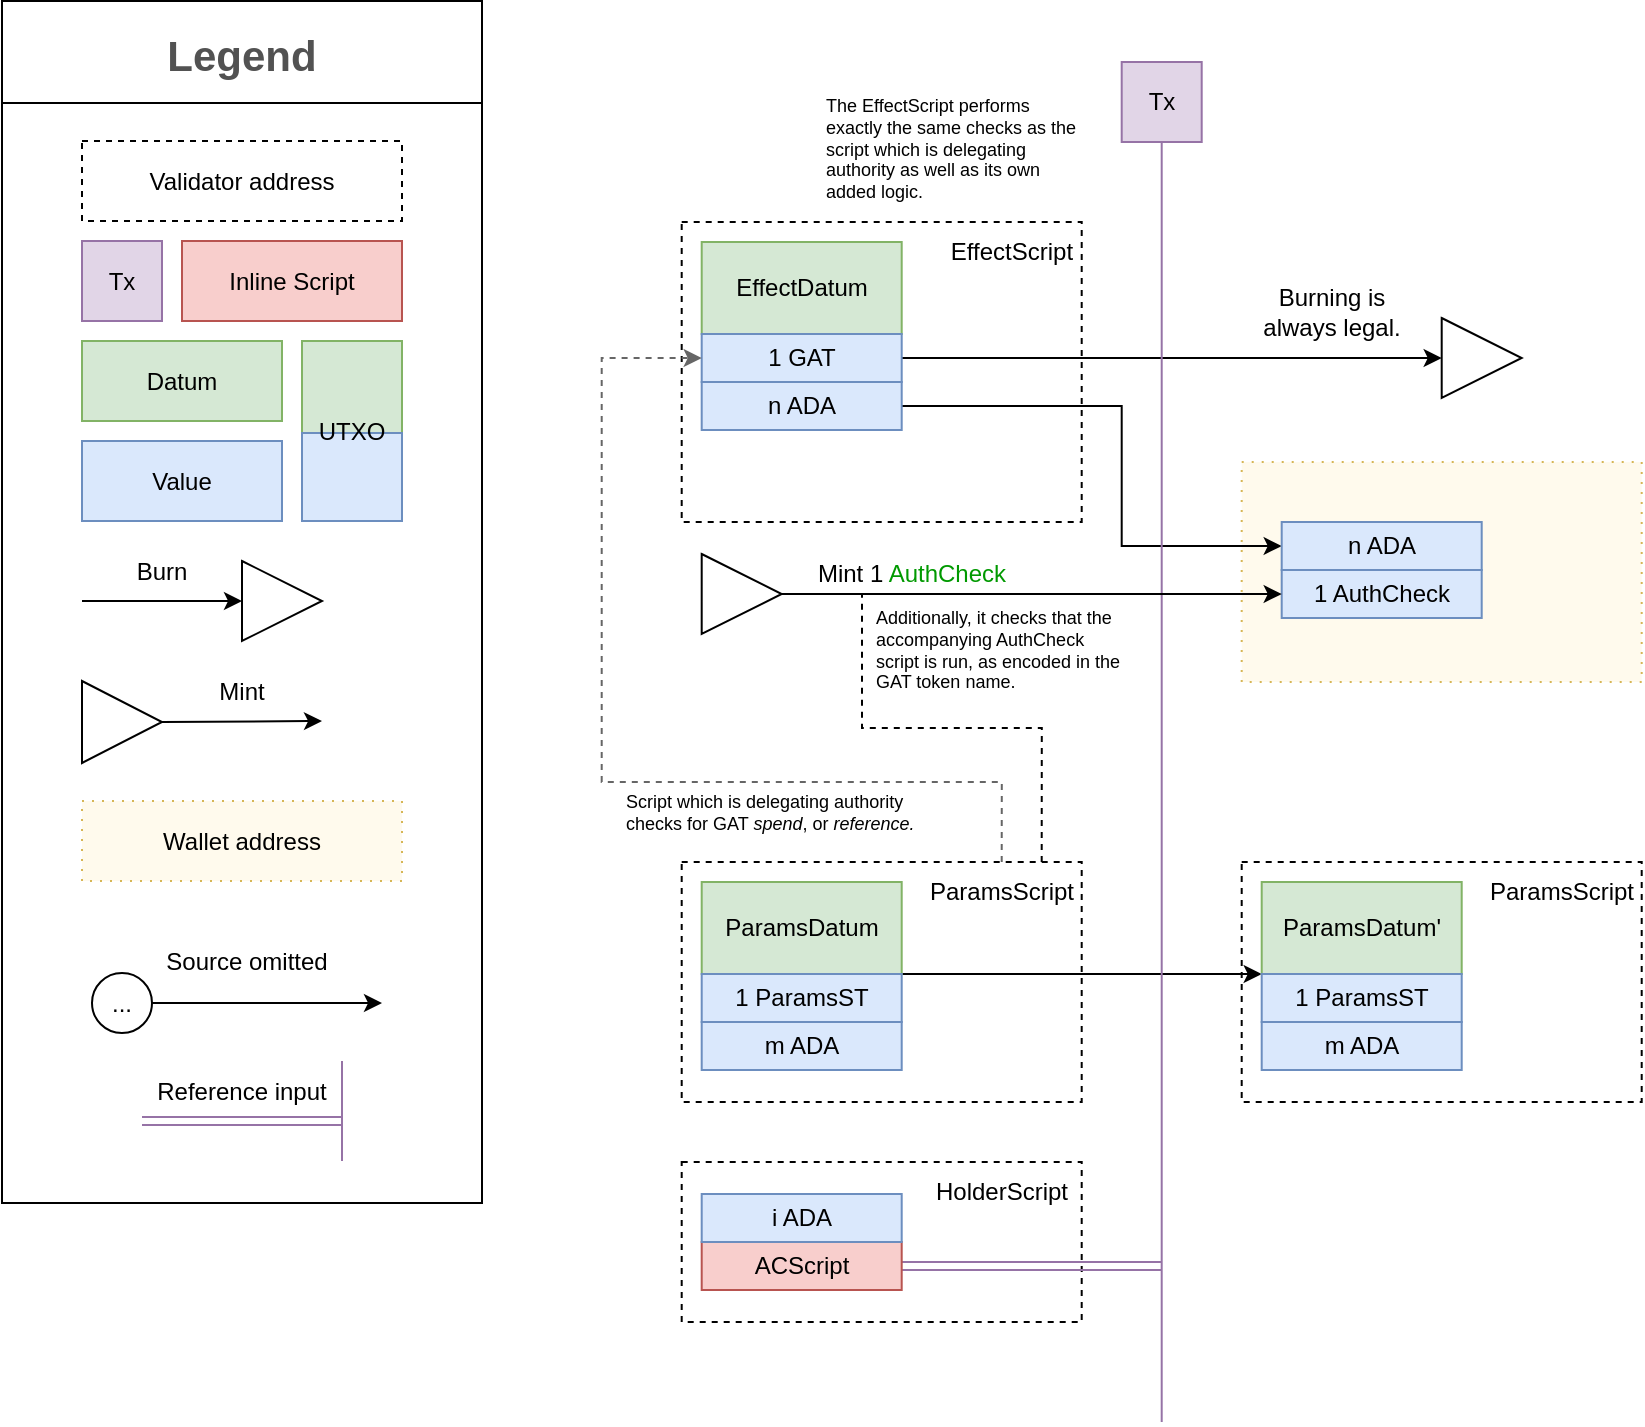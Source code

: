 <mxfile version="20.2.5" type="github">
  <diagram id="xCGJNGvYj_76dsZpOlgf" name="Page-1">
    <mxGraphModel dx="1072" dy="582" grid="1" gridSize="10" guides="1" tooltips="1" connect="1" arrows="1" fold="1" page="1" pageScale="1" pageWidth="827" pageHeight="1169" math="0" shadow="0">
      <root>
        <mxCell id="0" />
        <mxCell id="1" parent="0" />
        <mxCell id="ljMe7YeL6GGqAKYrPEuF-46" value="" style="rounded=0;whiteSpace=wrap;html=1;fontSize=12;fillColor=#FFFAED;dashed=1;horizontal=1;dashPattern=1 4;strokeColor=#d6b656;" parent="1" vertex="1">
          <mxGeometry x="659.85" y="360" width="200" height="110" as="geometry" />
        </mxCell>
        <mxCell id="ljMe7YeL6GGqAKYrPEuF-2" value="Legend" style="swimlane;fontStyle=1;childLayout=stackLayout;horizontal=1;startSize=51;horizontalStack=0;resizeParent=1;resizeParentMax=0;resizeLast=0;collapsible=1;marginBottom=0;fontFamily=Helvetica;fontSize=21;fontColor=#525252;" parent="1" vertex="1">
          <mxGeometry x="40" y="129.5" width="240" height="601" as="geometry">
            <mxRectangle x="40" y="160" width="240" height="50" as="alternateBounds" />
          </mxGeometry>
        </mxCell>
        <mxCell id="5okRJy5ie_7dYoVGWvBU-41" value="" style="group" vertex="1" connectable="0" parent="ljMe7YeL6GGqAKYrPEuF-2">
          <mxGeometry y="51" width="240" height="550" as="geometry" />
        </mxCell>
        <mxCell id="5okRJy5ie_7dYoVGWvBU-19" value="" style="rounded=0;whiteSpace=wrap;html=1;fontSize=12;" vertex="1" parent="5okRJy5ie_7dYoVGWvBU-41">
          <mxGeometry width="240" height="550" as="geometry" />
        </mxCell>
        <mxCell id="5okRJy5ie_7dYoVGWvBU-20" value="Validator address" style="rounded=0;whiteSpace=wrap;html=1;fontSize=12;fillColor=none;dashed=1;horizontal=1;strokeColor=#000000;gradientColor=none;" vertex="1" parent="5okRJy5ie_7dYoVGWvBU-41">
          <mxGeometry x="40" y="19" width="160" height="40" as="geometry" />
        </mxCell>
        <mxCell id="5okRJy5ie_7dYoVGWvBU-21" value="Tx" style="rounded=0;whiteSpace=wrap;html=1;fontSize=12;fillColor=#e1d5e7;horizontal=1;strokeColor=#9673a6;" vertex="1" parent="5okRJy5ie_7dYoVGWvBU-41">
          <mxGeometry x="40" y="69" width="40" height="40" as="geometry" />
        </mxCell>
        <mxCell id="5okRJy5ie_7dYoVGWvBU-22" value="&lt;div&gt;Datum&lt;/div&gt;" style="rounded=0;whiteSpace=wrap;html=1;fontSize=12;fillColor=#d5e8d4;horizontal=1;strokeColor=#82b366;" vertex="1" parent="5okRJy5ie_7dYoVGWvBU-41">
          <mxGeometry x="40" y="119" width="100" height="40" as="geometry" />
        </mxCell>
        <mxCell id="5okRJy5ie_7dYoVGWvBU-23" value="" style="rounded=0;whiteSpace=wrap;html=1;fontSize=12;fillColor=#d5e8d4;horizontal=1;strokeColor=#82b366;" vertex="1" parent="5okRJy5ie_7dYoVGWvBU-41">
          <mxGeometry x="150" y="119" width="50" height="46" as="geometry" />
        </mxCell>
        <mxCell id="5okRJy5ie_7dYoVGWvBU-24" value="Value" style="rounded=0;whiteSpace=wrap;html=1;fontSize=12;fillColor=#dae8fc;horizontal=1;strokeColor=#6c8ebf;" vertex="1" parent="5okRJy5ie_7dYoVGWvBU-41">
          <mxGeometry x="40" y="169" width="100" height="40" as="geometry" />
        </mxCell>
        <mxCell id="5okRJy5ie_7dYoVGWvBU-25" value="" style="rounded=0;whiteSpace=wrap;html=1;fontSize=12;fillColor=#dae8fc;horizontal=1;strokeColor=#6c8ebf;" vertex="1" parent="5okRJy5ie_7dYoVGWvBU-41">
          <mxGeometry x="150" y="165" width="50" height="44" as="geometry" />
        </mxCell>
        <mxCell id="5okRJy5ie_7dYoVGWvBU-26" value="UTXO" style="text;html=1;strokeColor=none;fillColor=none;align=center;verticalAlign=middle;whiteSpace=wrap;rounded=0;fontSize=12;" vertex="1" parent="5okRJy5ie_7dYoVGWvBU-41">
          <mxGeometry x="155" y="149" width="40" height="30" as="geometry" />
        </mxCell>
        <mxCell id="5okRJy5ie_7dYoVGWvBU-27" value="" style="triangle;whiteSpace=wrap;html=1;fontSize=12;strokeColor=default;fillColor=default;" vertex="1" parent="5okRJy5ie_7dYoVGWvBU-41">
          <mxGeometry x="120" y="229" width="40" height="40" as="geometry" />
        </mxCell>
        <mxCell id="5okRJy5ie_7dYoVGWvBU-28" value="" style="endArrow=classic;html=1;rounded=0;fontSize=12;entryX=0;entryY=0.5;entryDx=0;entryDy=0;" edge="1" target="5okRJy5ie_7dYoVGWvBU-27" parent="5okRJy5ie_7dYoVGWvBU-41">
          <mxGeometry width="50" height="50" relative="1" as="geometry">
            <mxPoint x="40" y="249" as="sourcePoint" />
            <mxPoint x="90" y="269" as="targetPoint" />
          </mxGeometry>
        </mxCell>
        <mxCell id="5okRJy5ie_7dYoVGWvBU-29" value="Burn" style="text;html=1;strokeColor=none;fillColor=none;align=center;verticalAlign=middle;whiteSpace=wrap;rounded=0;fontSize=12;" vertex="1" parent="5okRJy5ie_7dYoVGWvBU-41">
          <mxGeometry x="50" y="219" width="60" height="30" as="geometry" />
        </mxCell>
        <mxCell id="5okRJy5ie_7dYoVGWvBU-30" value="" style="triangle;whiteSpace=wrap;html=1;fontSize=12;strokeColor=default;fillColor=default;" vertex="1" parent="5okRJy5ie_7dYoVGWvBU-41">
          <mxGeometry x="40" y="289" width="40" height="41" as="geometry" />
        </mxCell>
        <mxCell id="5okRJy5ie_7dYoVGWvBU-31" value="" style="endArrow=classic;html=1;rounded=0;fontSize=12;exitX=1;exitY=0.5;exitDx=0;exitDy=0;" edge="1" source="5okRJy5ie_7dYoVGWvBU-30" parent="5okRJy5ie_7dYoVGWvBU-41">
          <mxGeometry width="50" height="50" relative="1" as="geometry">
            <mxPoint x="120" y="349" as="sourcePoint" />
            <mxPoint x="160" y="309" as="targetPoint" />
          </mxGeometry>
        </mxCell>
        <mxCell id="5okRJy5ie_7dYoVGWvBU-32" value="Mint" style="text;html=1;strokeColor=none;fillColor=none;align=center;verticalAlign=middle;whiteSpace=wrap;rounded=0;fontSize=12;" vertex="1" parent="5okRJy5ie_7dYoVGWvBU-41">
          <mxGeometry x="90" y="279" width="60" height="30" as="geometry" />
        </mxCell>
        <mxCell id="5okRJy5ie_7dYoVGWvBU-33" value="Wallet address" style="rounded=0;whiteSpace=wrap;html=1;fontSize=12;fillColor=#FFFAED;dashed=1;horizontal=1;dashPattern=1 4;strokeColor=#d6b656;" vertex="1" parent="5okRJy5ie_7dYoVGWvBU-41">
          <mxGeometry x="40" y="349" width="160" height="40" as="geometry" />
        </mxCell>
        <mxCell id="5okRJy5ie_7dYoVGWvBU-34" style="edgeStyle=orthogonalEdgeStyle;rounded=0;orthogonalLoop=1;jettySize=auto;html=1;exitX=1;exitY=0.5;exitDx=0;exitDy=0;fontSize=12;" edge="1" source="5okRJy5ie_7dYoVGWvBU-35" parent="5okRJy5ie_7dYoVGWvBU-41">
          <mxGeometry relative="1" as="geometry">
            <mxPoint x="190" y="450" as="targetPoint" />
          </mxGeometry>
        </mxCell>
        <mxCell id="5okRJy5ie_7dYoVGWvBU-35" value="..." style="ellipse;whiteSpace=wrap;html=1;aspect=fixed;fontSize=12;strokeColor=#000000;fillColor=none;gradientColor=none;" vertex="1" parent="5okRJy5ie_7dYoVGWvBU-41">
          <mxGeometry x="45" y="435" width="30" height="30" as="geometry" />
        </mxCell>
        <mxCell id="5okRJy5ie_7dYoVGWvBU-36" value="Source omitted" style="text;html=1;strokeColor=none;fillColor=none;align=center;verticalAlign=middle;whiteSpace=wrap;rounded=0;fontSize=12;" vertex="1" parent="5okRJy5ie_7dYoVGWvBU-41">
          <mxGeometry x="75" y="419" width="95" height="20" as="geometry" />
        </mxCell>
        <mxCell id="5okRJy5ie_7dYoVGWvBU-37" value="Inline Script" style="rounded=0;whiteSpace=wrap;html=1;fontSize=12;fillColor=#f8cecc;horizontal=1;strokeColor=#b85450;" vertex="1" parent="5okRJy5ie_7dYoVGWvBU-41">
          <mxGeometry x="90" y="69" width="110" height="40" as="geometry" />
        </mxCell>
        <mxCell id="5okRJy5ie_7dYoVGWvBU-38" value="" style="shape=link;html=1;rounded=0;fillColor=#e1d5e7;strokeColor=#9673a6;" edge="1" parent="5okRJy5ie_7dYoVGWvBU-41">
          <mxGeometry width="100" relative="1" as="geometry">
            <mxPoint x="70" y="509" as="sourcePoint" />
            <mxPoint x="170" y="509" as="targetPoint" />
          </mxGeometry>
        </mxCell>
        <mxCell id="5okRJy5ie_7dYoVGWvBU-39" value="Reference input" style="text;html=1;strokeColor=none;fillColor=none;align=center;verticalAlign=middle;whiteSpace=wrap;rounded=0;" vertex="1" parent="5okRJy5ie_7dYoVGWvBU-41">
          <mxGeometry x="70" y="479" width="100" height="30" as="geometry" />
        </mxCell>
        <mxCell id="5okRJy5ie_7dYoVGWvBU-40" value="" style="endArrow=none;html=1;rounded=0;fillColor=#e1d5e7;strokeColor=#9673a6;" edge="1" parent="5okRJy5ie_7dYoVGWvBU-41">
          <mxGeometry width="50" height="50" relative="1" as="geometry">
            <mxPoint x="170" y="529" as="sourcePoint" />
            <mxPoint x="170" y="479" as="targetPoint" />
          </mxGeometry>
        </mxCell>
        <mxCell id="ljMe7YeL6GGqAKYrPEuF-22" value="" style="rounded=0;whiteSpace=wrap;html=1;fontSize=12;fillColor=none;dashed=1;horizontal=1;strokeColor=#000000;gradientColor=none;" parent="1" vertex="1">
          <mxGeometry x="379.85" y="240" width="200" height="150" as="geometry" />
        </mxCell>
        <mxCell id="ljMe7YeL6GGqAKYrPEuF-23" value="EffectScript" style="text;html=1;strokeColor=none;fillColor=none;align=center;verticalAlign=middle;whiteSpace=wrap;rounded=0;" parent="1" vertex="1">
          <mxGeometry x="509.85" y="240" width="70" height="30" as="geometry" />
        </mxCell>
        <mxCell id="ljMe7YeL6GGqAKYrPEuF-24" value="EffectDatum" style="rounded=0;whiteSpace=wrap;html=1;fontSize=12;fillColor=#d5e8d4;horizontal=1;strokeColor=#82b366;" parent="1" vertex="1">
          <mxGeometry x="389.85" y="250" width="100" height="46" as="geometry" />
        </mxCell>
        <mxCell id="ljMe7YeL6GGqAKYrPEuF-62" style="edgeStyle=orthogonalEdgeStyle;rounded=0;orthogonalLoop=1;jettySize=auto;html=1;exitX=1;exitY=0.5;exitDx=0;exitDy=0;entryX=0;entryY=0.5;entryDx=0;entryDy=0;" parent="1" source="ljMe7YeL6GGqAKYrPEuF-26" target="ljMe7YeL6GGqAKYrPEuF-59" edge="1">
          <mxGeometry relative="1" as="geometry" />
        </mxCell>
        <mxCell id="ljMe7YeL6GGqAKYrPEuF-26" value="1 GAT" style="rounded=0;whiteSpace=wrap;html=1;fontSize=12;fillColor=#dae8fc;horizontal=1;strokeColor=#6c8ebf;" parent="1" vertex="1">
          <mxGeometry x="389.85" y="296" width="100" height="24" as="geometry" />
        </mxCell>
        <mxCell id="5okRJy5ie_7dYoVGWvBU-14" style="edgeStyle=orthogonalEdgeStyle;rounded=0;orthogonalLoop=1;jettySize=auto;html=1;exitX=1;exitY=0.5;exitDx=0;exitDy=0;entryX=0;entryY=0.5;entryDx=0;entryDy=0;" edge="1" parent="1" source="ljMe7YeL6GGqAKYrPEuF-27" target="ljMe7YeL6GGqAKYrPEuF-47">
          <mxGeometry relative="1" as="geometry">
            <Array as="points">
              <mxPoint x="599.85" y="332" />
              <mxPoint x="599.85" y="402" />
            </Array>
          </mxGeometry>
        </mxCell>
        <mxCell id="ljMe7YeL6GGqAKYrPEuF-27" value="&lt;div&gt;n ADA&lt;/div&gt;" style="rounded=0;whiteSpace=wrap;html=1;fontSize=12;fillColor=#dae8fc;horizontal=1;strokeColor=#6c8ebf;" parent="1" vertex="1">
          <mxGeometry x="389.85" y="320" width="100" height="24" as="geometry" />
        </mxCell>
        <mxCell id="ljMe7YeL6GGqAKYrPEuF-33" value="" style="rounded=0;whiteSpace=wrap;html=1;fontSize=12;fillColor=none;dashed=1;horizontal=1;strokeColor=#000000;gradientColor=none;" parent="1" vertex="1">
          <mxGeometry x="379.85" y="560" width="200" height="120" as="geometry" />
        </mxCell>
        <mxCell id="ljMe7YeL6GGqAKYrPEuF-65" style="edgeStyle=orthogonalEdgeStyle;rounded=0;orthogonalLoop=1;jettySize=auto;html=1;exitX=0.5;exitY=0;exitDx=0;exitDy=0;entryX=0;entryY=0.5;entryDx=0;entryDy=0;dashed=1;fillColor=#f5f5f5;strokeColor=#666666;" parent="1" source="ljMe7YeL6GGqAKYrPEuF-34" target="ljMe7YeL6GGqAKYrPEuF-26" edge="1">
          <mxGeometry relative="1" as="geometry">
            <Array as="points">
              <mxPoint x="539.85" y="520" />
              <mxPoint x="339.85" y="520" />
              <mxPoint x="339.85" y="308" />
            </Array>
          </mxGeometry>
        </mxCell>
        <mxCell id="5okRJy5ie_7dYoVGWvBU-51" value="&lt;div&gt;&lt;br&gt;&lt;/div&gt;" style="edgeLabel;html=1;align=center;verticalAlign=middle;resizable=0;points=[];fontFamily=Comic Sans MS;fontColor=#009900;" vertex="1" connectable="0" parent="ljMe7YeL6GGqAKYrPEuF-65">
          <mxGeometry x="-0.029" y="2" relative="1" as="geometry">
            <mxPoint as="offset" />
          </mxGeometry>
        </mxCell>
        <mxCell id="5okRJy5ie_7dYoVGWvBU-53" style="edgeStyle=orthogonalEdgeStyle;rounded=0;orthogonalLoop=1;jettySize=auto;html=1;exitX=0.75;exitY=0;exitDx=0;exitDy=0;dashed=1;fontFamily=Comic Sans MS;fontColor=#009900;endArrow=none;endFill=0;" edge="1" parent="1" source="ljMe7YeL6GGqAKYrPEuF-34" target="ljMe7YeL6GGqAKYrPEuF-50">
          <mxGeometry relative="1" as="geometry">
            <Array as="points">
              <mxPoint x="560" y="493" />
              <mxPoint x="470" y="493" />
            </Array>
          </mxGeometry>
        </mxCell>
        <mxCell id="ljMe7YeL6GGqAKYrPEuF-34" value="ParamsScript" style="text;html=1;strokeColor=none;fillColor=none;align=center;verticalAlign=middle;whiteSpace=wrap;rounded=0;" parent="1" vertex="1">
          <mxGeometry x="499.85" y="560" width="80" height="30" as="geometry" />
        </mxCell>
        <mxCell id="ljMe7YeL6GGqAKYrPEuF-64" style="edgeStyle=orthogonalEdgeStyle;rounded=0;orthogonalLoop=1;jettySize=auto;html=1;exitX=1;exitY=1;exitDx=0;exitDy=0;entryX=0;entryY=1;entryDx=0;entryDy=0;" parent="1" source="ljMe7YeL6GGqAKYrPEuF-35" target="ljMe7YeL6GGqAKYrPEuF-40" edge="1">
          <mxGeometry relative="1" as="geometry">
            <Array as="points">
              <mxPoint x="579.85" y="616" />
              <mxPoint x="579.85" y="616" />
            </Array>
          </mxGeometry>
        </mxCell>
        <mxCell id="ljMe7YeL6GGqAKYrPEuF-35" value="ParamsDatum" style="rounded=0;whiteSpace=wrap;html=1;fontSize=12;fillColor=#d5e8d4;horizontal=1;strokeColor=#82b366;" parent="1" vertex="1">
          <mxGeometry x="389.85" y="570" width="100" height="46" as="geometry" />
        </mxCell>
        <mxCell id="ljMe7YeL6GGqAKYrPEuF-36" value="1 ParamsST" style="rounded=0;whiteSpace=wrap;html=1;fontSize=12;fillColor=#dae8fc;horizontal=1;strokeColor=#6c8ebf;" parent="1" vertex="1">
          <mxGeometry x="389.85" y="616" width="100" height="24" as="geometry" />
        </mxCell>
        <mxCell id="ljMe7YeL6GGqAKYrPEuF-37" value="&lt;div&gt;m ADA&lt;/div&gt;" style="rounded=0;whiteSpace=wrap;html=1;fontSize=12;fillColor=#dae8fc;horizontal=1;strokeColor=#6c8ebf;" parent="1" vertex="1">
          <mxGeometry x="389.85" y="640" width="100" height="24" as="geometry" />
        </mxCell>
        <mxCell id="ljMe7YeL6GGqAKYrPEuF-38" value="" style="rounded=0;whiteSpace=wrap;html=1;fontSize=12;fillColor=none;dashed=1;horizontal=1;strokeColor=#000000;gradientColor=none;" parent="1" vertex="1">
          <mxGeometry x="659.85" y="560" width="200" height="120" as="geometry" />
        </mxCell>
        <mxCell id="ljMe7YeL6GGqAKYrPEuF-39" value="ParamsScript" style="text;html=1;strokeColor=none;fillColor=none;align=center;verticalAlign=middle;whiteSpace=wrap;rounded=0;" parent="1" vertex="1">
          <mxGeometry x="779.85" y="560" width="80" height="30" as="geometry" />
        </mxCell>
        <mxCell id="ljMe7YeL6GGqAKYrPEuF-40" value="ParamsDatum&#39;" style="rounded=0;whiteSpace=wrap;html=1;fontSize=12;fillColor=#d5e8d4;horizontal=1;strokeColor=#82b366;" parent="1" vertex="1">
          <mxGeometry x="669.85" y="570" width="100" height="46" as="geometry" />
        </mxCell>
        <mxCell id="ljMe7YeL6GGqAKYrPEuF-41" value="1 ParamsST" style="rounded=0;whiteSpace=wrap;html=1;fontSize=12;fillColor=#dae8fc;horizontal=1;strokeColor=#6c8ebf;" parent="1" vertex="1">
          <mxGeometry x="669.85" y="616" width="100" height="24" as="geometry" />
        </mxCell>
        <mxCell id="ljMe7YeL6GGqAKYrPEuF-42" value="&lt;div&gt;m ADA&lt;/div&gt;" style="rounded=0;whiteSpace=wrap;html=1;fontSize=12;fillColor=#dae8fc;horizontal=1;strokeColor=#6c8ebf;" parent="1" vertex="1">
          <mxGeometry x="669.85" y="640" width="100" height="24" as="geometry" />
        </mxCell>
        <mxCell id="ljMe7YeL6GGqAKYrPEuF-43" value="Tx" style="rounded=0;whiteSpace=wrap;html=1;fontSize=12;fillColor=#e1d5e7;horizontal=1;strokeColor=#9673a6;" parent="1" vertex="1">
          <mxGeometry x="599.85" y="160" width="40" height="40" as="geometry" />
        </mxCell>
        <mxCell id="ljMe7YeL6GGqAKYrPEuF-44" value="" style="endArrow=none;html=1;rounded=0;entryX=0.5;entryY=1;entryDx=0;entryDy=0;fillColor=#e1d5e7;strokeColor=#9673a6;" parent="1" target="ljMe7YeL6GGqAKYrPEuF-43" edge="1">
          <mxGeometry width="50" height="50" relative="1" as="geometry">
            <mxPoint x="619.85" y="840" as="sourcePoint" />
            <mxPoint x="619.85" y="250" as="targetPoint" />
          </mxGeometry>
        </mxCell>
        <mxCell id="ljMe7YeL6GGqAKYrPEuF-47" value="&lt;div&gt;n ADA&lt;/div&gt;" style="rounded=0;whiteSpace=wrap;html=1;fontSize=12;fillColor=#dae8fc;horizontal=1;strokeColor=#6c8ebf;" parent="1" vertex="1">
          <mxGeometry x="679.85" y="390" width="100" height="24" as="geometry" />
        </mxCell>
        <mxCell id="ljMe7YeL6GGqAKYrPEuF-48" value="&lt;div&gt;1 AuthCheck&lt;/div&gt;" style="rounded=0;whiteSpace=wrap;html=1;fontSize=12;fillColor=#dae8fc;horizontal=1;strokeColor=#6c8ebf;" parent="1" vertex="1">
          <mxGeometry x="679.85" y="414" width="100" height="24" as="geometry" />
        </mxCell>
        <mxCell id="ljMe7YeL6GGqAKYrPEuF-49" value="" style="triangle;whiteSpace=wrap;html=1;fontSize=12;strokeColor=default;fillColor=default;" parent="1" vertex="1">
          <mxGeometry x="389.85" y="406" width="40" height="40" as="geometry" />
        </mxCell>
        <mxCell id="ljMe7YeL6GGqAKYrPEuF-50" value="Mint 1 &lt;font color=&quot;#009900&quot;&gt;AuthCheck&lt;/font&gt; " style="text;html=1;strokeColor=none;fillColor=none;align=center;verticalAlign=middle;whiteSpace=wrap;rounded=0;fontSize=12;" parent="1" vertex="1">
          <mxGeometry x="429.85" y="406" width="130" height="20" as="geometry" />
        </mxCell>
        <mxCell id="ljMe7YeL6GGqAKYrPEuF-51" value="" style="endArrow=classic;html=1;rounded=0;fontSize=12;exitX=1;exitY=0.5;exitDx=0;exitDy=0;entryX=0;entryY=0.5;entryDx=0;entryDy=0;" parent="1" source="ljMe7YeL6GGqAKYrPEuF-49" target="ljMe7YeL6GGqAKYrPEuF-48" edge="1">
          <mxGeometry width="50" height="50" relative="1" as="geometry">
            <mxPoint x="419.85" y="289" as="sourcePoint" />
            <mxPoint x="499.85" y="460" as="targetPoint" />
          </mxGeometry>
        </mxCell>
        <mxCell id="ljMe7YeL6GGqAKYrPEuF-59" value="" style="triangle;whiteSpace=wrap;html=1;fontSize=12;strokeColor=default;fillColor=default;" parent="1" vertex="1">
          <mxGeometry x="759.85" y="288" width="40" height="40" as="geometry" />
        </mxCell>
        <mxCell id="ljMe7YeL6GGqAKYrPEuF-60" value="Burning is always legal." style="text;html=1;strokeColor=none;fillColor=none;align=center;verticalAlign=middle;whiteSpace=wrap;rounded=0;fontSize=12;" parent="1" vertex="1">
          <mxGeometry x="659.85" y="270" width="90" height="30" as="geometry" />
        </mxCell>
        <mxCell id="ljMe7YeL6GGqAKYrPEuF-66" value="&lt;div style=&quot;font-size: 9px;&quot;&gt;Script which is delegating authority checks for GAT &lt;i style=&quot;font-size: 9px;&quot;&gt;spend&lt;/i&gt;, or &lt;i style=&quot;font-size: 9px;&quot;&gt;reference.&lt;/i&gt;&lt;br style=&quot;font-size: 9px;&quot;&gt;&lt;/div&gt;" style="text;html=1;strokeColor=none;fillColor=none;align=left;verticalAlign=middle;whiteSpace=wrap;rounded=0;fontSize=9;" parent="1" vertex="1">
          <mxGeometry x="349.85" y="520" width="160" height="30" as="geometry" />
        </mxCell>
        <mxCell id="5okRJy5ie_7dYoVGWvBU-1" value="" style="rounded=0;whiteSpace=wrap;html=1;fontSize=12;fillColor=none;dashed=1;horizontal=1;strokeColor=#000000;gradientColor=none;" vertex="1" parent="1">
          <mxGeometry x="379.85" y="710" width="200" height="80" as="geometry" />
        </mxCell>
        <mxCell id="5okRJy5ie_7dYoVGWvBU-16" style="edgeStyle=orthogonalEdgeStyle;shape=link;rounded=0;orthogonalLoop=1;jettySize=auto;html=1;exitX=1;exitY=0.5;exitDx=0;exitDy=0;fillColor=#e1d5e7;strokeColor=#9673a6;" edge="1" parent="1" source="5okRJy5ie_7dYoVGWvBU-2">
          <mxGeometry relative="1" as="geometry">
            <mxPoint x="619.85" y="762" as="targetPoint" />
          </mxGeometry>
        </mxCell>
        <mxCell id="5okRJy5ie_7dYoVGWvBU-2" value="ACScript" style="rounded=0;whiteSpace=wrap;html=1;fontSize=12;fillColor=#f8cecc;horizontal=1;strokeColor=#b85450;" vertex="1" parent="1">
          <mxGeometry x="389.85" y="750" width="100" height="24" as="geometry" />
        </mxCell>
        <mxCell id="5okRJy5ie_7dYoVGWvBU-3" value="HolderScript" style="text;html=1;strokeColor=none;fillColor=none;align=center;verticalAlign=middle;whiteSpace=wrap;rounded=0;" vertex="1" parent="1">
          <mxGeometry x="499.85" y="710" width="80" height="30" as="geometry" />
        </mxCell>
        <mxCell id="5okRJy5ie_7dYoVGWvBU-4" value="&lt;div&gt;i ADA&lt;/div&gt;" style="rounded=0;whiteSpace=wrap;html=1;fontSize=12;fillColor=#dae8fc;horizontal=1;strokeColor=#6c8ebf;" vertex="1" parent="1">
          <mxGeometry x="389.85" y="726" width="100" height="24" as="geometry" />
        </mxCell>
        <mxCell id="5okRJy5ie_7dYoVGWvBU-54" value="Additionally, it checks that the accompanying AuthCheck script is run, as encoded in the GAT token name." style="text;html=1;strokeColor=none;fillColor=none;align=left;verticalAlign=top;whiteSpace=wrap;rounded=0;fontSize=9;" vertex="1" parent="1">
          <mxGeometry x="474.78" y="426" width="130.15" height="64" as="geometry" />
        </mxCell>
        <mxCell id="5okRJy5ie_7dYoVGWvBU-56" value="The EffectScript performs exactly the same checks as the script which is delegating authority as well as its own added logic." style="text;html=1;strokeColor=none;fillColor=none;align=left;verticalAlign=top;whiteSpace=wrap;rounded=0;fontSize=9;" vertex="1" parent="1">
          <mxGeometry x="449.7" y="170" width="130.15" height="64" as="geometry" />
        </mxCell>
      </root>
    </mxGraphModel>
  </diagram>
</mxfile>
